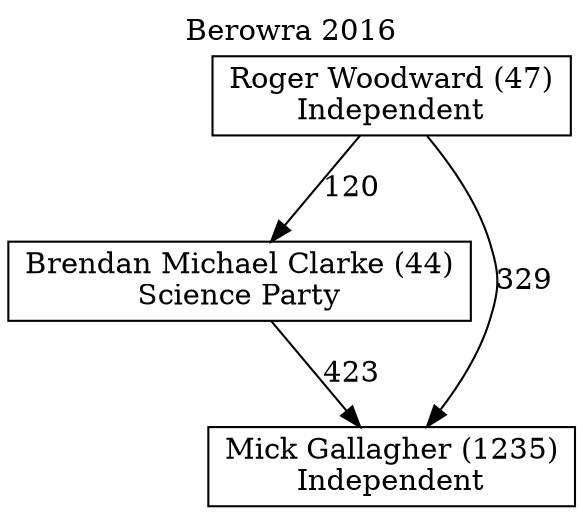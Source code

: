 // House preference flow
digraph "Mick Gallagher (1235)_Berowra_2016" {
	graph [label="Berowra 2016" labelloc=t mclimit=10]
	node [shape=box]
	"Brendan Michael Clarke (44)" [label="Brendan Michael Clarke (44)
Science Party"]
	"Mick Gallagher (1235)" [label="Mick Gallagher (1235)
Independent"]
	"Roger Woodward (47)" [label="Roger Woodward (47)
Independent"]
	"Brendan Michael Clarke (44)" -> "Mick Gallagher (1235)" [label=423]
	"Roger Woodward (47)" -> "Brendan Michael Clarke (44)" [label=120]
	"Roger Woodward (47)" -> "Mick Gallagher (1235)" [label=329]
}
